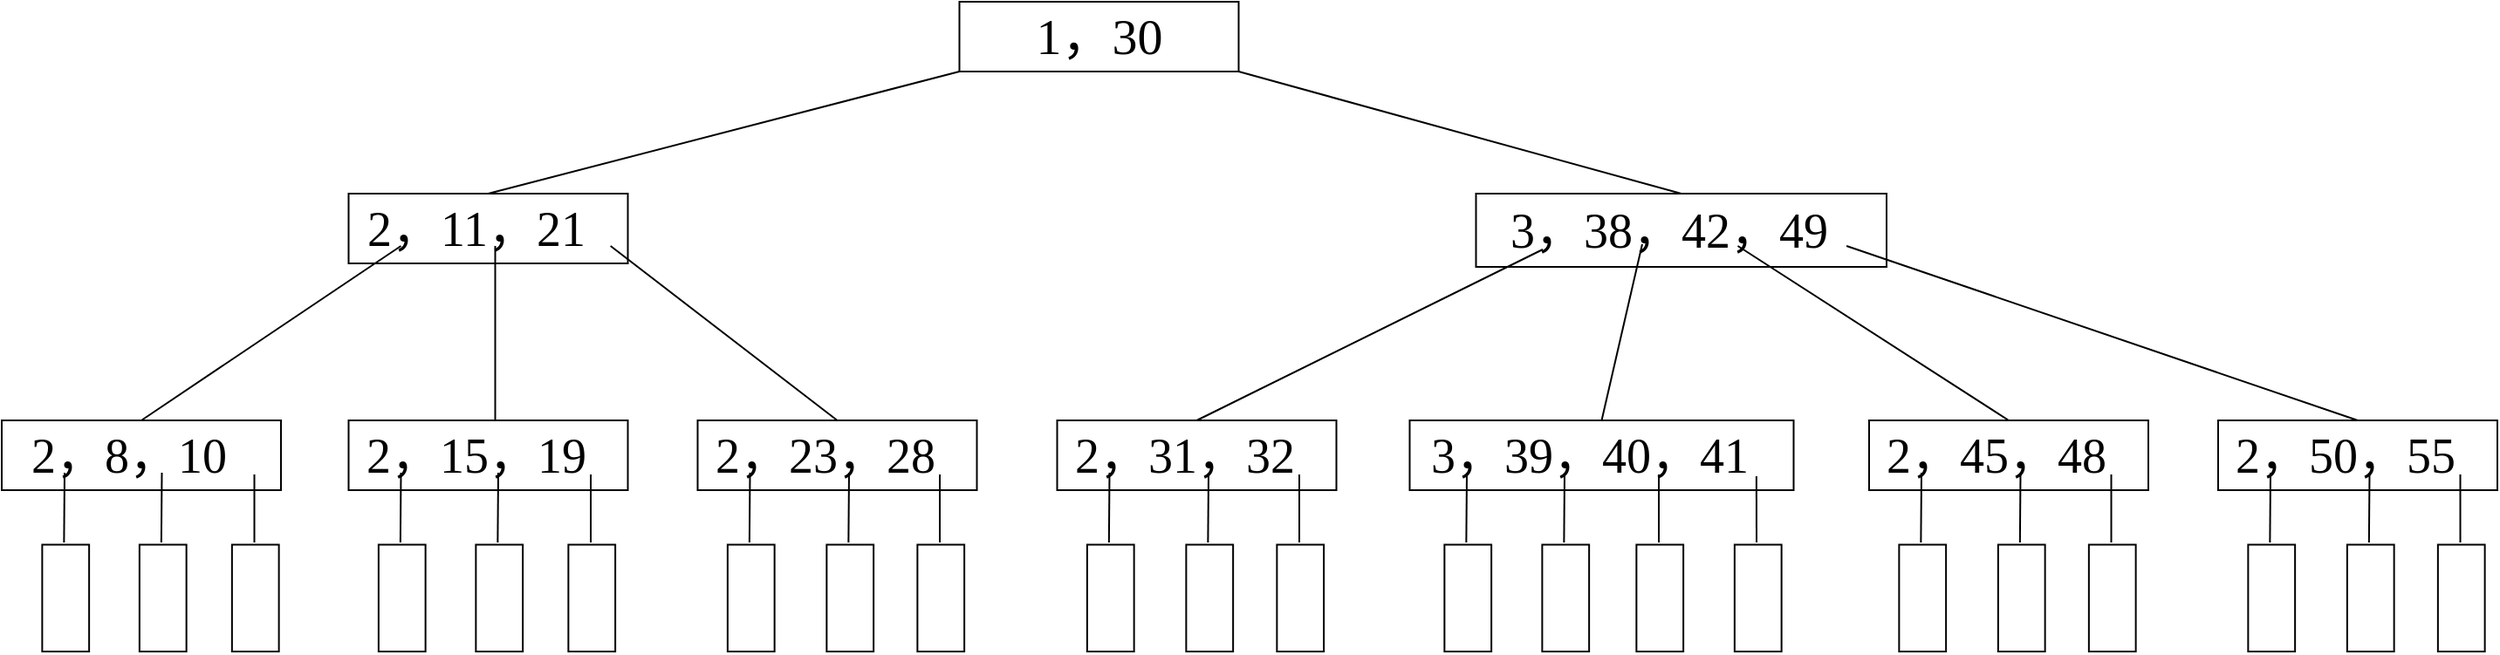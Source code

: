 <?xml version="1.0" encoding="UTF-8"?>
<mxfile version="23.0.2" type="browser">
  <diagram name="第 1 页" id="Bp_cYL6hXEdWuqoxUMTZ">
    <mxGraphModel dx="2630" dy="1258" grid="1" gridSize="10" guides="1" tooltips="1" connect="1" arrows="1" fold="1" page="1" pageScale="1" pageWidth="827" pageHeight="1169" math="0" shadow="0">
      <root>
        <mxCell id="0" />
        <mxCell id="1" parent="0" />
        <mxCell id="y6Ay9FpWS1hhhK344CAB-12" value="&lt;font face=&quot;Times New Roman&quot;&gt;&lt;span style=&quot;font-size: 28px;&quot;&gt;2，15，19&amp;nbsp;&amp;nbsp;&lt;/span&gt;&lt;/font&gt;" style="rounded=0;whiteSpace=wrap;html=1;align=center;" vertex="1" parent="1">
          <mxGeometry x="-91.25" y="320.0" width="160" height="40" as="geometry" />
        </mxCell>
        <mxCell id="y6Ay9FpWS1hhhK344CAB-13" value="" style="rounded=0;whiteSpace=wrap;html=1;rotation=90;" vertex="1" parent="1">
          <mxGeometry x="-35.5" y="408.44" width="61.25" height="26.88" as="geometry" />
        </mxCell>
        <mxCell id="y6Ay9FpWS1hhhK344CAB-14" value="" style="endArrow=none;html=1;rounded=0;" edge="1" parent="1">
          <mxGeometry width="50" height="50" relative="1" as="geometry">
            <mxPoint x="-5.82" y="390.0" as="sourcePoint" />
            <mxPoint x="-5.5" y="350.0" as="targetPoint" />
          </mxGeometry>
        </mxCell>
        <mxCell id="y6Ay9FpWS1hhhK344CAB-15" value="" style="rounded=0;whiteSpace=wrap;html=1;rotation=90;" vertex="1" parent="1">
          <mxGeometry x="-91.25" y="408.44" width="61.25" height="26.88" as="geometry" />
        </mxCell>
        <mxCell id="y6Ay9FpWS1hhhK344CAB-16" value="" style="endArrow=none;html=1;rounded=0;" edge="1" parent="1">
          <mxGeometry width="50" height="50" relative="1" as="geometry">
            <mxPoint x="-61.57" y="390.0" as="sourcePoint" />
            <mxPoint x="-61.25" y="350.0" as="targetPoint" />
          </mxGeometry>
        </mxCell>
        <mxCell id="y6Ay9FpWS1hhhK344CAB-17" value="" style="rounded=0;whiteSpace=wrap;html=1;rotation=90;" vertex="1" parent="1">
          <mxGeometry x="17.5" y="408.44" width="61.25" height="26.88" as="geometry" />
        </mxCell>
        <mxCell id="y6Ay9FpWS1hhhK344CAB-18" value="" style="endArrow=none;html=1;rounded=0;" edge="1" parent="1">
          <mxGeometry width="50" height="50" relative="1" as="geometry">
            <mxPoint x="47.5" y="390.0" as="sourcePoint" />
            <mxPoint x="47.5" y="351.0" as="targetPoint" />
          </mxGeometry>
        </mxCell>
        <mxCell id="y6Ay9FpWS1hhhK344CAB-19" value="&lt;font face=&quot;Times New Roman&quot;&gt;&lt;span style=&quot;font-size: 28px;&quot;&gt;2，23，28&amp;nbsp;&amp;nbsp;&lt;/span&gt;&lt;/font&gt;" style="rounded=0;whiteSpace=wrap;html=1;align=center;" vertex="1" parent="1">
          <mxGeometry x="108.75" y="320.0" width="160" height="40" as="geometry" />
        </mxCell>
        <mxCell id="y6Ay9FpWS1hhhK344CAB-20" value="" style="rounded=0;whiteSpace=wrap;html=1;rotation=90;" vertex="1" parent="1">
          <mxGeometry x="165.5" y="408.44" width="61.25" height="26.88" as="geometry" />
        </mxCell>
        <mxCell id="y6Ay9FpWS1hhhK344CAB-21" value="" style="endArrow=none;html=1;rounded=0;" edge="1" parent="1">
          <mxGeometry width="50" height="50" relative="1" as="geometry">
            <mxPoint x="195.18" y="390.0" as="sourcePoint" />
            <mxPoint x="195.5" y="350.0" as="targetPoint" />
          </mxGeometry>
        </mxCell>
        <mxCell id="y6Ay9FpWS1hhhK344CAB-22" value="" style="rounded=0;whiteSpace=wrap;html=1;rotation=90;" vertex="1" parent="1">
          <mxGeometry x="108.75" y="408.44" width="61.25" height="26.88" as="geometry" />
        </mxCell>
        <mxCell id="y6Ay9FpWS1hhhK344CAB-23" value="" style="endArrow=none;html=1;rounded=0;" edge="1" parent="1">
          <mxGeometry width="50" height="50" relative="1" as="geometry">
            <mxPoint x="138.43" y="390.0" as="sourcePoint" />
            <mxPoint x="138.75" y="350.0" as="targetPoint" />
          </mxGeometry>
        </mxCell>
        <mxCell id="y6Ay9FpWS1hhhK344CAB-24" value="" style="rounded=0;whiteSpace=wrap;html=1;rotation=90;" vertex="1" parent="1">
          <mxGeometry x="217.5" y="408.44" width="61.25" height="26.88" as="geometry" />
        </mxCell>
        <mxCell id="y6Ay9FpWS1hhhK344CAB-25" value="" style="endArrow=none;html=1;rounded=0;" edge="1" parent="1">
          <mxGeometry width="50" height="50" relative="1" as="geometry">
            <mxPoint x="247.5" y="390.0" as="sourcePoint" />
            <mxPoint x="247.5" y="351.0" as="targetPoint" />
          </mxGeometry>
        </mxCell>
        <mxCell id="y6Ay9FpWS1hhhK344CAB-26" value="&lt;font face=&quot;Times New Roman&quot;&gt;&lt;span style=&quot;font-size: 28px;&quot;&gt;2，31，32&amp;nbsp;&amp;nbsp;&lt;/span&gt;&lt;/font&gt;" style="rounded=0;whiteSpace=wrap;html=1;align=center;" vertex="1" parent="1">
          <mxGeometry x="314.75" y="320.0" width="160" height="40" as="geometry" />
        </mxCell>
        <mxCell id="y6Ay9FpWS1hhhK344CAB-27" value="" style="rounded=0;whiteSpace=wrap;html=1;rotation=90;" vertex="1" parent="1">
          <mxGeometry x="371.5" y="408.44" width="61.25" height="26.88" as="geometry" />
        </mxCell>
        <mxCell id="y6Ay9FpWS1hhhK344CAB-28" value="" style="endArrow=none;html=1;rounded=0;" edge="1" parent="1">
          <mxGeometry width="50" height="50" relative="1" as="geometry">
            <mxPoint x="401.18" y="390.0" as="sourcePoint" />
            <mxPoint x="401.5" y="350.0" as="targetPoint" />
          </mxGeometry>
        </mxCell>
        <mxCell id="y6Ay9FpWS1hhhK344CAB-29" value="" style="rounded=0;whiteSpace=wrap;html=1;rotation=90;" vertex="1" parent="1">
          <mxGeometry x="314.75" y="408.44" width="61.25" height="26.88" as="geometry" />
        </mxCell>
        <mxCell id="y6Ay9FpWS1hhhK344CAB-30" value="" style="endArrow=none;html=1;rounded=0;" edge="1" parent="1">
          <mxGeometry width="50" height="50" relative="1" as="geometry">
            <mxPoint x="344.43" y="390.0" as="sourcePoint" />
            <mxPoint x="344.75" y="350.0" as="targetPoint" />
          </mxGeometry>
        </mxCell>
        <mxCell id="y6Ay9FpWS1hhhK344CAB-31" value="" style="rounded=0;whiteSpace=wrap;html=1;rotation=90;" vertex="1" parent="1">
          <mxGeometry x="423.5" y="408.44" width="61.25" height="26.88" as="geometry" />
        </mxCell>
        <mxCell id="y6Ay9FpWS1hhhK344CAB-32" value="" style="endArrow=none;html=1;rounded=0;" edge="1" parent="1">
          <mxGeometry width="50" height="50" relative="1" as="geometry">
            <mxPoint x="453.5" y="390.0" as="sourcePoint" />
            <mxPoint x="453.5" y="351.0" as="targetPoint" />
          </mxGeometry>
        </mxCell>
        <mxCell id="y6Ay9FpWS1hhhK344CAB-33" value="&lt;font face=&quot;Times New Roman&quot;&gt;&lt;span style=&quot;font-size: 28px;&quot;&gt;3，39，40，41&amp;nbsp;&amp;nbsp;&lt;/span&gt;&lt;/font&gt;" style="rounded=0;whiteSpace=wrap;html=1;align=center;" vertex="1" parent="1">
          <mxGeometry x="516.75" y="320.0" width="220" height="40" as="geometry" />
        </mxCell>
        <mxCell id="y6Ay9FpWS1hhhK344CAB-34" value="" style="rounded=0;whiteSpace=wrap;html=1;rotation=90;" vertex="1" parent="1">
          <mxGeometry x="575.5" y="408.44" width="61.25" height="26.88" as="geometry" />
        </mxCell>
        <mxCell id="y6Ay9FpWS1hhhK344CAB-35" value="" style="endArrow=none;html=1;rounded=0;" edge="1" parent="1">
          <mxGeometry width="50" height="50" relative="1" as="geometry">
            <mxPoint x="605.18" y="390.0" as="sourcePoint" />
            <mxPoint x="605.5" y="350.0" as="targetPoint" />
          </mxGeometry>
        </mxCell>
        <mxCell id="y6Ay9FpWS1hhhK344CAB-36" value="" style="rounded=0;whiteSpace=wrap;html=1;rotation=90;" vertex="1" parent="1">
          <mxGeometry x="519.5" y="408.44" width="61.25" height="26.88" as="geometry" />
        </mxCell>
        <mxCell id="y6Ay9FpWS1hhhK344CAB-37" value="" style="endArrow=none;html=1;rounded=0;" edge="1" parent="1">
          <mxGeometry width="50" height="50" relative="1" as="geometry">
            <mxPoint x="549.18" y="390.0" as="sourcePoint" />
            <mxPoint x="549.5" y="350.0" as="targetPoint" />
          </mxGeometry>
        </mxCell>
        <mxCell id="y6Ay9FpWS1hhhK344CAB-38" value="" style="rounded=0;whiteSpace=wrap;html=1;rotation=90;" vertex="1" parent="1">
          <mxGeometry x="629.5" y="408.44" width="61.25" height="26.88" as="geometry" />
        </mxCell>
        <mxCell id="y6Ay9FpWS1hhhK344CAB-39" value="" style="endArrow=none;html=1;rounded=0;" edge="1" parent="1">
          <mxGeometry width="50" height="50" relative="1" as="geometry">
            <mxPoint x="659.5" y="390.0" as="sourcePoint" />
            <mxPoint x="659.5" y="351.0" as="targetPoint" />
          </mxGeometry>
        </mxCell>
        <mxCell id="y6Ay9FpWS1hhhK344CAB-40" value="" style="rounded=0;whiteSpace=wrap;html=1;rotation=90;" vertex="1" parent="1">
          <mxGeometry x="685.75" y="408.44" width="61.25" height="26.88" as="geometry" />
        </mxCell>
        <mxCell id="y6Ay9FpWS1hhhK344CAB-41" value="" style="endArrow=none;html=1;rounded=0;" edge="1" parent="1">
          <mxGeometry width="50" height="50" relative="1" as="geometry">
            <mxPoint x="715.5" y="390.0" as="sourcePoint" />
            <mxPoint x="715.43" y="352.0" as="targetPoint" />
          </mxGeometry>
        </mxCell>
        <mxCell id="y6Ay9FpWS1hhhK344CAB-42" value="&lt;font face=&quot;Times New Roman&quot;&gt;&lt;span style=&quot;font-size: 28px;&quot;&gt;2，11，21&amp;nbsp;&amp;nbsp;&lt;/span&gt;&lt;/font&gt;" style="rounded=0;whiteSpace=wrap;html=1;align=center;" vertex="1" parent="1">
          <mxGeometry x="-91.25" y="190.0" width="160" height="40" as="geometry" />
        </mxCell>
        <mxCell id="y6Ay9FpWS1hhhK344CAB-43" value="&lt;font face=&quot;Times New Roman&quot;&gt;&lt;span style=&quot;font-size: 28px;&quot;&gt;3，38，42，49&amp;nbsp;&amp;nbsp;&lt;/span&gt;&lt;/font&gt;" style="rounded=0;whiteSpace=wrap;html=1;align=center;" vertex="1" parent="1">
          <mxGeometry x="554.75" y="190.0" width="235.25" height="42" as="geometry" />
        </mxCell>
        <mxCell id="y6Ay9FpWS1hhhK344CAB-44" value="" style="endArrow=none;html=1;rounded=0;exitX=0.5;exitY=0;exitDx=0;exitDy=0;" edge="1" parent="1" source="y6Ay9FpWS1hhhK344CAB-97">
          <mxGeometry width="50" height="50" relative="1" as="geometry">
            <mxPoint x="-263.625" y="320.0" as="sourcePoint" />
            <mxPoint x="-61.25" y="220.0" as="targetPoint" />
          </mxGeometry>
        </mxCell>
        <mxCell id="y6Ay9FpWS1hhhK344CAB-45" value="" style="endArrow=none;html=1;rounded=0;exitX=0.5;exitY=0;exitDx=0;exitDy=0;" edge="1" parent="1">
          <mxGeometry width="50" height="50" relative="1" as="geometry">
            <mxPoint x="-7.25" y="320.0" as="sourcePoint" />
            <mxPoint x="-7.25" y="220.0" as="targetPoint" />
          </mxGeometry>
        </mxCell>
        <mxCell id="y6Ay9FpWS1hhhK344CAB-46" value="" style="endArrow=none;html=1;rounded=0;entryX=0.938;entryY=0.75;entryDx=0;entryDy=0;entryPerimeter=0;exitX=0.5;exitY=0;exitDx=0;exitDy=0;" edge="1" source="y6Ay9FpWS1hhhK344CAB-19" target="y6Ay9FpWS1hhhK344CAB-42" parent="1">
          <mxGeometry width="50" height="50" relative="1" as="geometry">
            <mxPoint x="38.75" y="350.0" as="sourcePoint" />
            <mxPoint x="88.75" y="300.0" as="targetPoint" />
          </mxGeometry>
        </mxCell>
        <mxCell id="y6Ay9FpWS1hhhK344CAB-47" value="" style="endArrow=none;html=1;rounded=0;exitX=0.5;exitY=0;exitDx=0;exitDy=0;" edge="1" source="y6Ay9FpWS1hhhK344CAB-26" parent="1">
          <mxGeometry width="50" height="50" relative="1" as="geometry">
            <mxPoint x="397.75" y="320.0" as="sourcePoint" />
            <mxPoint x="593" y="222.0" as="targetPoint" />
          </mxGeometry>
        </mxCell>
        <mxCell id="y6Ay9FpWS1hhhK344CAB-48" value="" style="endArrow=none;html=1;rounded=0;exitX=0.5;exitY=0;exitDx=0;exitDy=0;" edge="1" source="y6Ay9FpWS1hhhK344CAB-33" parent="1">
          <mxGeometry width="50" height="50" relative="1" as="geometry">
            <mxPoint x="642.75" y="308.96" as="sourcePoint" />
            <mxPoint x="650" y="219.0" as="targetPoint" />
          </mxGeometry>
        </mxCell>
        <mxCell id="y6Ay9FpWS1hhhK344CAB-49" value="" style="endArrow=none;html=1;rounded=0;exitX=0.5;exitY=0;exitDx=0;exitDy=0;" edge="1" source="y6Ay9FpWS1hhhK344CAB-53" parent="1">
          <mxGeometry width="50" height="50" relative="1" as="geometry">
            <mxPoint x="864" y="320.0" as="sourcePoint" />
            <mxPoint x="704.75" y="220.0" as="targetPoint" />
          </mxGeometry>
        </mxCell>
        <mxCell id="y6Ay9FpWS1hhhK344CAB-50" value="&lt;font face=&quot;Times New Roman&quot;&gt;&lt;span style=&quot;font-size: 29px;&quot;&gt;1，30&lt;/span&gt;&lt;/font&gt;" style="rounded=0;whiteSpace=wrap;html=1;align=center;" vertex="1" parent="1">
          <mxGeometry x="258.75" y="80.0" width="160" height="40" as="geometry" />
        </mxCell>
        <mxCell id="y6Ay9FpWS1hhhK344CAB-51" value="" style="endArrow=none;html=1;rounded=0;exitX=0.5;exitY=0;exitDx=0;exitDy=0;" edge="1" source="y6Ay9FpWS1hhhK344CAB-42" parent="1">
          <mxGeometry width="50" height="50" relative="1" as="geometry">
            <mxPoint x="481.75" y="330.0" as="sourcePoint" />
            <mxPoint x="258.75" y="120.0" as="targetPoint" />
          </mxGeometry>
        </mxCell>
        <mxCell id="y6Ay9FpWS1hhhK344CAB-52" value="" style="endArrow=none;html=1;rounded=0;entryX=1;entryY=1;entryDx=0;entryDy=0;exitX=0.5;exitY=0;exitDx=0;exitDy=0;" edge="1" source="y6Ay9FpWS1hhhK344CAB-43" target="y6Ay9FpWS1hhhK344CAB-50" parent="1">
          <mxGeometry width="50" height="50" relative="1" as="geometry">
            <mxPoint x="568.75" y="330.0" as="sourcePoint" />
            <mxPoint x="618.75" y="280.0" as="targetPoint" />
          </mxGeometry>
        </mxCell>
        <mxCell id="y6Ay9FpWS1hhhK344CAB-53" value="&lt;font face=&quot;Times New Roman&quot;&gt;&lt;span style=&quot;font-size: 28px;&quot;&gt;2，45，48&amp;nbsp;&amp;nbsp;&lt;/span&gt;&lt;/font&gt;" style="rounded=0;whiteSpace=wrap;html=1;align=center;" vertex="1" parent="1">
          <mxGeometry x="780" y="320.0" width="160" height="40" as="geometry" />
        </mxCell>
        <mxCell id="y6Ay9FpWS1hhhK344CAB-54" value="" style="rounded=0;whiteSpace=wrap;html=1;rotation=90;" vertex="1" parent="1">
          <mxGeometry x="836.75" y="408.44" width="61.25" height="26.88" as="geometry" />
        </mxCell>
        <mxCell id="y6Ay9FpWS1hhhK344CAB-55" value="" style="endArrow=none;html=1;rounded=0;" edge="1" parent="1">
          <mxGeometry width="50" height="50" relative="1" as="geometry">
            <mxPoint x="866.43" y="390.0" as="sourcePoint" />
            <mxPoint x="866.75" y="350.0" as="targetPoint" />
          </mxGeometry>
        </mxCell>
        <mxCell id="y6Ay9FpWS1hhhK344CAB-56" value="" style="rounded=0;whiteSpace=wrap;html=1;rotation=90;" vertex="1" parent="1">
          <mxGeometry x="780" y="408.44" width="61.25" height="26.88" as="geometry" />
        </mxCell>
        <mxCell id="y6Ay9FpWS1hhhK344CAB-57" value="" style="endArrow=none;html=1;rounded=0;" edge="1" parent="1">
          <mxGeometry width="50" height="50" relative="1" as="geometry">
            <mxPoint x="809.68" y="390.0" as="sourcePoint" />
            <mxPoint x="810" y="350.0" as="targetPoint" />
          </mxGeometry>
        </mxCell>
        <mxCell id="y6Ay9FpWS1hhhK344CAB-58" value="" style="rounded=0;whiteSpace=wrap;html=1;rotation=90;" vertex="1" parent="1">
          <mxGeometry x="888.75" y="408.44" width="61.25" height="26.88" as="geometry" />
        </mxCell>
        <mxCell id="y6Ay9FpWS1hhhK344CAB-59" value="" style="endArrow=none;html=1;rounded=0;" edge="1" parent="1">
          <mxGeometry width="50" height="50" relative="1" as="geometry">
            <mxPoint x="918.75" y="390.0" as="sourcePoint" />
            <mxPoint x="918.75" y="351.0" as="targetPoint" />
          </mxGeometry>
        </mxCell>
        <mxCell id="y6Ay9FpWS1hhhK344CAB-60" value="&lt;font face=&quot;Times New Roman&quot;&gt;&lt;span style=&quot;font-size: 28px;&quot;&gt;2，50，55&amp;nbsp;&amp;nbsp;&lt;/span&gt;&lt;/font&gt;" style="rounded=0;whiteSpace=wrap;html=1;align=center;" vertex="1" parent="1">
          <mxGeometry x="980" y="320.0" width="160" height="40" as="geometry" />
        </mxCell>
        <mxCell id="y6Ay9FpWS1hhhK344CAB-61" value="" style="rounded=0;whiteSpace=wrap;html=1;rotation=90;" vertex="1" parent="1">
          <mxGeometry x="1036.75" y="408.44" width="61.25" height="26.88" as="geometry" />
        </mxCell>
        <mxCell id="y6Ay9FpWS1hhhK344CAB-62" value="" style="endArrow=none;html=1;rounded=0;" edge="1" parent="1">
          <mxGeometry width="50" height="50" relative="1" as="geometry">
            <mxPoint x="1066.43" y="390.0" as="sourcePoint" />
            <mxPoint x="1066.75" y="350.0" as="targetPoint" />
          </mxGeometry>
        </mxCell>
        <mxCell id="y6Ay9FpWS1hhhK344CAB-63" value="" style="rounded=0;whiteSpace=wrap;html=1;rotation=90;" vertex="1" parent="1">
          <mxGeometry x="980" y="408.44" width="61.25" height="26.88" as="geometry" />
        </mxCell>
        <mxCell id="y6Ay9FpWS1hhhK344CAB-64" value="" style="endArrow=none;html=1;rounded=0;" edge="1" parent="1">
          <mxGeometry width="50" height="50" relative="1" as="geometry">
            <mxPoint x="1009.68" y="390.0" as="sourcePoint" />
            <mxPoint x="1010" y="350.0" as="targetPoint" />
          </mxGeometry>
        </mxCell>
        <mxCell id="y6Ay9FpWS1hhhK344CAB-65" value="" style="rounded=0;whiteSpace=wrap;html=1;rotation=90;" vertex="1" parent="1">
          <mxGeometry x="1088.75" y="408.44" width="61.25" height="26.88" as="geometry" />
        </mxCell>
        <mxCell id="y6Ay9FpWS1hhhK344CAB-66" value="" style="endArrow=none;html=1;rounded=0;" edge="1" parent="1">
          <mxGeometry width="50" height="50" relative="1" as="geometry">
            <mxPoint x="1118.75" y="390.0" as="sourcePoint" />
            <mxPoint x="1118.75" y="351.0" as="targetPoint" />
          </mxGeometry>
        </mxCell>
        <mxCell id="y6Ay9FpWS1hhhK344CAB-67" value="" style="endArrow=none;html=1;rounded=0;exitX=0.5;exitY=0;exitDx=0;exitDy=0;" edge="1" source="y6Ay9FpWS1hhhK344CAB-60" parent="1">
          <mxGeometry width="50" height="50" relative="1" as="geometry">
            <mxPoint x="1080" y="308.0" as="sourcePoint" />
            <mxPoint x="767.055" y="220" as="targetPoint" />
          </mxGeometry>
        </mxCell>
        <mxCell id="y6Ay9FpWS1hhhK344CAB-106" value="" style="group" vertex="1" connectable="0" parent="1">
          <mxGeometry x="-290" y="320.0" width="160" height="132.505" as="geometry" />
        </mxCell>
        <mxCell id="y6Ay9FpWS1hhhK344CAB-97" value="&lt;font face=&quot;Times New Roman&quot;&gt;&lt;span style=&quot;font-size: 28px;&quot;&gt;2，8，10&amp;nbsp;&amp;nbsp;&lt;/span&gt;&lt;/font&gt;" style="rounded=0;whiteSpace=wrap;html=1;align=center;" vertex="1" parent="y6Ay9FpWS1hhhK344CAB-106">
          <mxGeometry width="160" height="40" as="geometry" />
        </mxCell>
        <mxCell id="y6Ay9FpWS1hhhK344CAB-98" value="" style="rounded=0;whiteSpace=wrap;html=1;rotation=90;" vertex="1" parent="y6Ay9FpWS1hhhK344CAB-106">
          <mxGeometry x="61.75" y="88.44" width="61.25" height="26.88" as="geometry" />
        </mxCell>
        <mxCell id="y6Ay9FpWS1hhhK344CAB-99" value="" style="endArrow=none;html=1;rounded=0;" edge="1" parent="y6Ay9FpWS1hhhK344CAB-106">
          <mxGeometry width="50" height="50" relative="1" as="geometry">
            <mxPoint x="91.43" y="70" as="sourcePoint" />
            <mxPoint x="91.75" y="30" as="targetPoint" />
          </mxGeometry>
        </mxCell>
        <mxCell id="y6Ay9FpWS1hhhK344CAB-100" value="" style="rounded=0;whiteSpace=wrap;html=1;rotation=90;" vertex="1" parent="y6Ay9FpWS1hhhK344CAB-106">
          <mxGeometry x="6" y="88.44" width="61.25" height="26.88" as="geometry" />
        </mxCell>
        <mxCell id="y6Ay9FpWS1hhhK344CAB-101" value="" style="endArrow=none;html=1;rounded=0;" edge="1" parent="y6Ay9FpWS1hhhK344CAB-106">
          <mxGeometry width="50" height="50" relative="1" as="geometry">
            <mxPoint x="35.68" y="70" as="sourcePoint" />
            <mxPoint x="36" y="30" as="targetPoint" />
          </mxGeometry>
        </mxCell>
        <mxCell id="y6Ay9FpWS1hhhK344CAB-102" value="" style="rounded=0;whiteSpace=wrap;html=1;rotation=90;" vertex="1" parent="y6Ay9FpWS1hhhK344CAB-106">
          <mxGeometry x="114.75" y="88.44" width="61.25" height="26.88" as="geometry" />
        </mxCell>
        <mxCell id="y6Ay9FpWS1hhhK344CAB-103" value="" style="endArrow=none;html=1;rounded=0;" edge="1" parent="y6Ay9FpWS1hhhK344CAB-106">
          <mxGeometry width="50" height="50" relative="1" as="geometry">
            <mxPoint x="144.75" y="70" as="sourcePoint" />
            <mxPoint x="144.75" y="31" as="targetPoint" />
          </mxGeometry>
        </mxCell>
      </root>
    </mxGraphModel>
  </diagram>
</mxfile>
